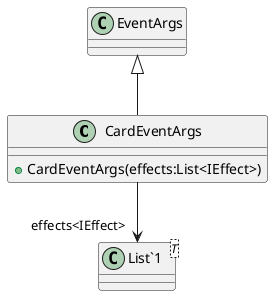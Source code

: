 @startuml
class CardEventArgs {
    + CardEventArgs(effects:List<IEffect>)
}
class "List`1"<T> {
}
EventArgs <|-- CardEventArgs
CardEventArgs --> "effects<IEffect>" "List`1"
@enduml
